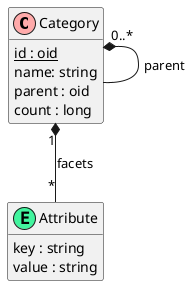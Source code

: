 @startuml

!define collection(x) class x << (C,#FFAAAA) >>
!define embedded(x) class x << (E,#42f49e) >>
!define primary_key(x) <u>x</u>
hide methods
hide stereotypes

collection(Category) {
  primary_key(id : oid)
  name: string
  parent : oid
  count : long
}

embedded(Attribute) {
    key : string
    value : string
}

Category "0..*" *-- Category : parent
Category "1" *-- "*" Attribute : facets

@enduml